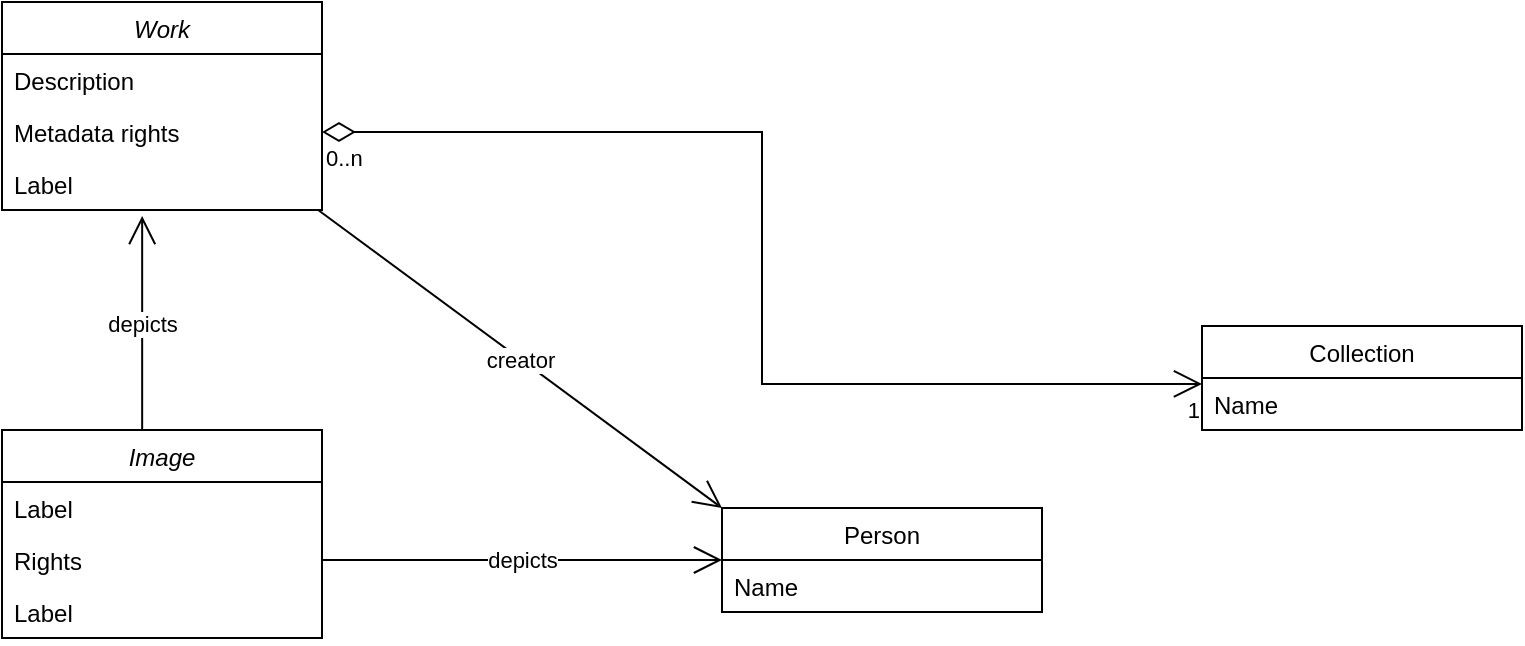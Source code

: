 <mxfile version="21.0.2" type="device"><diagram id="C5RBs43oDa-KdzZeNtuy" name="Page-1"><mxGraphModel dx="1202" dy="760" grid="1" gridSize="10" guides="1" tooltips="1" connect="1" arrows="1" fold="1" page="1" pageScale="1" pageWidth="827" pageHeight="1169" math="0" shadow="0"><root><mxCell id="WIyWlLk6GJQsqaUBKTNV-0"/><mxCell id="WIyWlLk6GJQsqaUBKTNV-1" parent="WIyWlLk6GJQsqaUBKTNV-0"/><mxCell id="zkfFHV4jXpPFQw0GAbJ--0" value="Work" style="swimlane;fontStyle=2;align=center;verticalAlign=top;childLayout=stackLayout;horizontal=1;startSize=26;horizontalStack=0;resizeParent=1;resizeLast=0;collapsible=1;marginBottom=0;rounded=0;shadow=0;strokeWidth=1;" parent="WIyWlLk6GJQsqaUBKTNV-1" vertex="1"><mxGeometry x="40" y="40" width="160" height="104" as="geometry"><mxRectangle x="230" y="140" width="160" height="26" as="alternateBounds"/></mxGeometry></mxCell><mxCell id="zkfFHV4jXpPFQw0GAbJ--1" value="Description" style="text;align=left;verticalAlign=top;spacingLeft=4;spacingRight=4;overflow=hidden;rotatable=0;points=[[0,0.5],[1,0.5]];portConstraint=eastwest;" parent="zkfFHV4jXpPFQw0GAbJ--0" vertex="1"><mxGeometry y="26" width="160" height="26" as="geometry"/></mxCell><mxCell id="8r7cA4CDBiqO_jhzbBJI-1" value="Metadata rights" style="text;align=left;verticalAlign=top;spacingLeft=4;spacingRight=4;overflow=hidden;rotatable=0;points=[[0,0.5],[1,0.5]];portConstraint=eastwest;" parent="zkfFHV4jXpPFQw0GAbJ--0" vertex="1"><mxGeometry y="52" width="160" height="26" as="geometry"/></mxCell><mxCell id="8r7cA4CDBiqO_jhzbBJI-0" value="Label" style="text;align=left;verticalAlign=top;spacingLeft=4;spacingRight=4;overflow=hidden;rotatable=0;points=[[0,0.5],[1,0.5]];portConstraint=eastwest;" parent="zkfFHV4jXpPFQw0GAbJ--0" vertex="1"><mxGeometry y="78" width="160" height="26" as="geometry"/></mxCell><mxCell id="8r7cA4CDBiqO_jhzbBJI-7" value="Collection" style="swimlane;fontStyle=0;align=center;verticalAlign=top;childLayout=stackLayout;horizontal=1;startSize=26;horizontalStack=0;resizeParent=1;resizeLast=0;collapsible=1;marginBottom=0;rounded=0;shadow=0;strokeWidth=1;" parent="WIyWlLk6GJQsqaUBKTNV-1" vertex="1"><mxGeometry x="640" y="202" width="160" height="52" as="geometry"><mxRectangle x="550" y="140" width="160" height="26" as="alternateBounds"/></mxGeometry></mxCell><mxCell id="8r7cA4CDBiqO_jhzbBJI-8" value="Name" style="text;align=left;verticalAlign=top;spacingLeft=4;spacingRight=4;overflow=hidden;rotatable=0;points=[[0,0.5],[1,0.5]];portConstraint=eastwest;" parent="8r7cA4CDBiqO_jhzbBJI-7" vertex="1"><mxGeometry y="26" width="160" height="26" as="geometry"/></mxCell><mxCell id="8r7cA4CDBiqO_jhzbBJI-11" value="" style="endArrow=open;html=1;endSize=12;startArrow=diamondThin;startSize=14;startFill=0;edgeStyle=orthogonalEdgeStyle;rounded=0;exitX=1;exitY=0.5;exitDx=0;exitDy=0;entryX=0;entryY=0.115;entryDx=0;entryDy=0;entryPerimeter=0;" parent="WIyWlLk6GJQsqaUBKTNV-1" source="8r7cA4CDBiqO_jhzbBJI-1" target="8r7cA4CDBiqO_jhzbBJI-8" edge="1"><mxGeometry relative="1" as="geometry"><mxPoint x="330" y="400" as="sourcePoint"/><mxPoint x="490" y="400" as="targetPoint"/></mxGeometry></mxCell><mxCell id="8r7cA4CDBiqO_jhzbBJI-12" value="0..n&lt;br&gt;" style="edgeLabel;resizable=0;html=1;align=left;verticalAlign=top;" parent="8r7cA4CDBiqO_jhzbBJI-11" connectable="0" vertex="1"><mxGeometry x="-1" relative="1" as="geometry"/></mxCell><mxCell id="8r7cA4CDBiqO_jhzbBJI-13" value="1" style="edgeLabel;resizable=0;html=1;align=right;verticalAlign=top;" parent="8r7cA4CDBiqO_jhzbBJI-11" connectable="0" vertex="1"><mxGeometry x="1" relative="1" as="geometry"/></mxCell><mxCell id="8r7cA4CDBiqO_jhzbBJI-32" value="Image" style="swimlane;fontStyle=2;align=center;verticalAlign=top;childLayout=stackLayout;horizontal=1;startSize=26;horizontalStack=0;resizeParent=1;resizeLast=0;collapsible=1;marginBottom=0;rounded=0;shadow=0;strokeWidth=1;" parent="WIyWlLk6GJQsqaUBKTNV-1" vertex="1"><mxGeometry x="40" y="254" width="160" height="104" as="geometry"><mxRectangle x="230" y="140" width="160" height="26" as="alternateBounds"/></mxGeometry></mxCell><mxCell id="8r7cA4CDBiqO_jhzbBJI-33" value="Label" style="text;align=left;verticalAlign=top;spacingLeft=4;spacingRight=4;overflow=hidden;rotatable=0;points=[[0,0.5],[1,0.5]];portConstraint=eastwest;" parent="8r7cA4CDBiqO_jhzbBJI-32" vertex="1"><mxGeometry y="26" width="160" height="26" as="geometry"/></mxCell><mxCell id="8r7cA4CDBiqO_jhzbBJI-34" value="Rights" style="text;align=left;verticalAlign=top;spacingLeft=4;spacingRight=4;overflow=hidden;rotatable=0;points=[[0,0.5],[1,0.5]];portConstraint=eastwest;" parent="8r7cA4CDBiqO_jhzbBJI-32" vertex="1"><mxGeometry y="52" width="160" height="26" as="geometry"/></mxCell><mxCell id="8r7cA4CDBiqO_jhzbBJI-35" value="Label" style="text;align=left;verticalAlign=top;spacingLeft=4;spacingRight=4;overflow=hidden;rotatable=0;points=[[0,0.5],[1,0.5]];portConstraint=eastwest;" parent="8r7cA4CDBiqO_jhzbBJI-32" vertex="1"><mxGeometry y="78" width="160" height="26" as="geometry"/></mxCell><mxCell id="8r7cA4CDBiqO_jhzbBJI-41" value="depicts" style="endArrow=open;endFill=1;endSize=12;html=1;rounded=0;exitX=0.438;exitY=0;exitDx=0;exitDy=0;exitPerimeter=0;entryX=0.438;entryY=1.115;entryDx=0;entryDy=0;entryPerimeter=0;" parent="WIyWlLk6GJQsqaUBKTNV-1" source="8r7cA4CDBiqO_jhzbBJI-32" target="8r7cA4CDBiqO_jhzbBJI-0" edge="1"><mxGeometry width="160" relative="1" as="geometry"><mxPoint x="110" y="210" as="sourcePoint"/><mxPoint x="270" y="210" as="targetPoint"/></mxGeometry></mxCell><mxCell id="8r7cA4CDBiqO_jhzbBJI-48" value="Person" style="swimlane;fontStyle=0;align=center;verticalAlign=top;childLayout=stackLayout;horizontal=1;startSize=26;horizontalStack=0;resizeParent=1;resizeLast=0;collapsible=1;marginBottom=0;rounded=0;shadow=0;strokeWidth=1;" parent="WIyWlLk6GJQsqaUBKTNV-1" vertex="1"><mxGeometry x="400" y="293" width="160" height="52" as="geometry"><mxRectangle x="550" y="140" width="160" height="26" as="alternateBounds"/></mxGeometry></mxCell><mxCell id="8r7cA4CDBiqO_jhzbBJI-49" value="Name" style="text;align=left;verticalAlign=top;spacingLeft=4;spacingRight=4;overflow=hidden;rotatable=0;points=[[0,0.5],[1,0.5]];portConstraint=eastwest;" parent="8r7cA4CDBiqO_jhzbBJI-48" vertex="1"><mxGeometry y="26" width="160" height="26" as="geometry"/></mxCell><mxCell id="8r7cA4CDBiqO_jhzbBJI-50" value="depicts" style="endArrow=open;endFill=1;endSize=12;html=1;rounded=0;exitX=1;exitY=0.5;exitDx=0;exitDy=0;entryX=0;entryY=0.5;entryDx=0;entryDy=0;" parent="WIyWlLk6GJQsqaUBKTNV-1" source="8r7cA4CDBiqO_jhzbBJI-34" target="8r7cA4CDBiqO_jhzbBJI-48" edge="1"><mxGeometry width="160" relative="1" as="geometry"><mxPoint x="290" y="337" as="sourcePoint"/><mxPoint x="290" y="230" as="targetPoint"/></mxGeometry></mxCell><mxCell id="8r7cA4CDBiqO_jhzbBJI-51" value="creator" style="endArrow=open;endFill=1;endSize=12;html=1;rounded=0;exitX=0.988;exitY=1;exitDx=0;exitDy=0;entryX=0;entryY=0;entryDx=0;entryDy=0;exitPerimeter=0;" parent="WIyWlLk6GJQsqaUBKTNV-1" source="8r7cA4CDBiqO_jhzbBJI-0" target="8r7cA4CDBiqO_jhzbBJI-48" edge="1"><mxGeometry width="160" relative="1" as="geometry"><mxPoint x="180" y="180" as="sourcePoint"/><mxPoint x="380" y="180" as="targetPoint"/></mxGeometry></mxCell></root></mxGraphModel></diagram></mxfile>